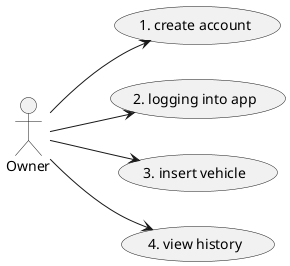 @startuml

left to right direction

actor Owner

Owner --> (1. create account)
Owner --> (2. logging into app)
Owner --> (3. insert vehicle)
Owner --> (4. view history)

@enduml